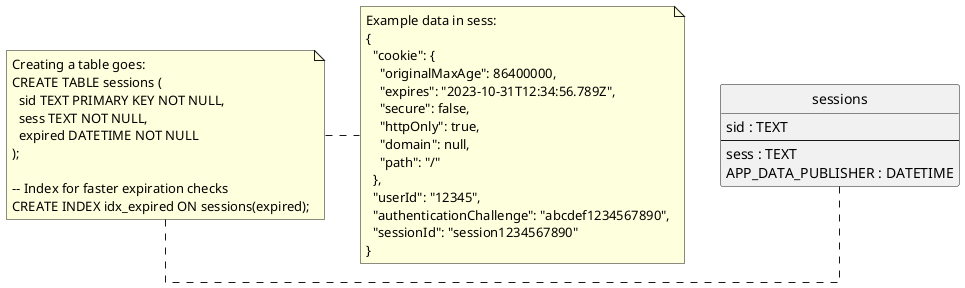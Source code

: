 @startuml

' configuration
hide circle
skinparam linetype ortho

' comment

entity "sessions" as sessions {
sid : TEXT
--
sess : TEXT
APP_DATA_PUBLISHER : DATETIME
}

note left
Creating a table goes:
CREATE TABLE sessions (
  sid TEXT PRIMARY KEY NOT NULL,
  sess TEXT NOT NULL,
  expired DATETIME NOT NULL
);

-- Index for faster expiration checks
CREATE INDEX idx_expired ON sessions(expired);
end note

note right
Example data in sess:
{
  "cookie": {
    "originalMaxAge": 86400000,
    "expires": "2023-10-31T12:34:56.789Z",
    "secure": false,
    "httpOnly": true,
    "domain": null,
    "path": "/"
  },
  "userId": "12345",
  "authenticationChallenge": "abcdef1234567890",
  "sessionId": "session1234567890"
}
end note

@enduml